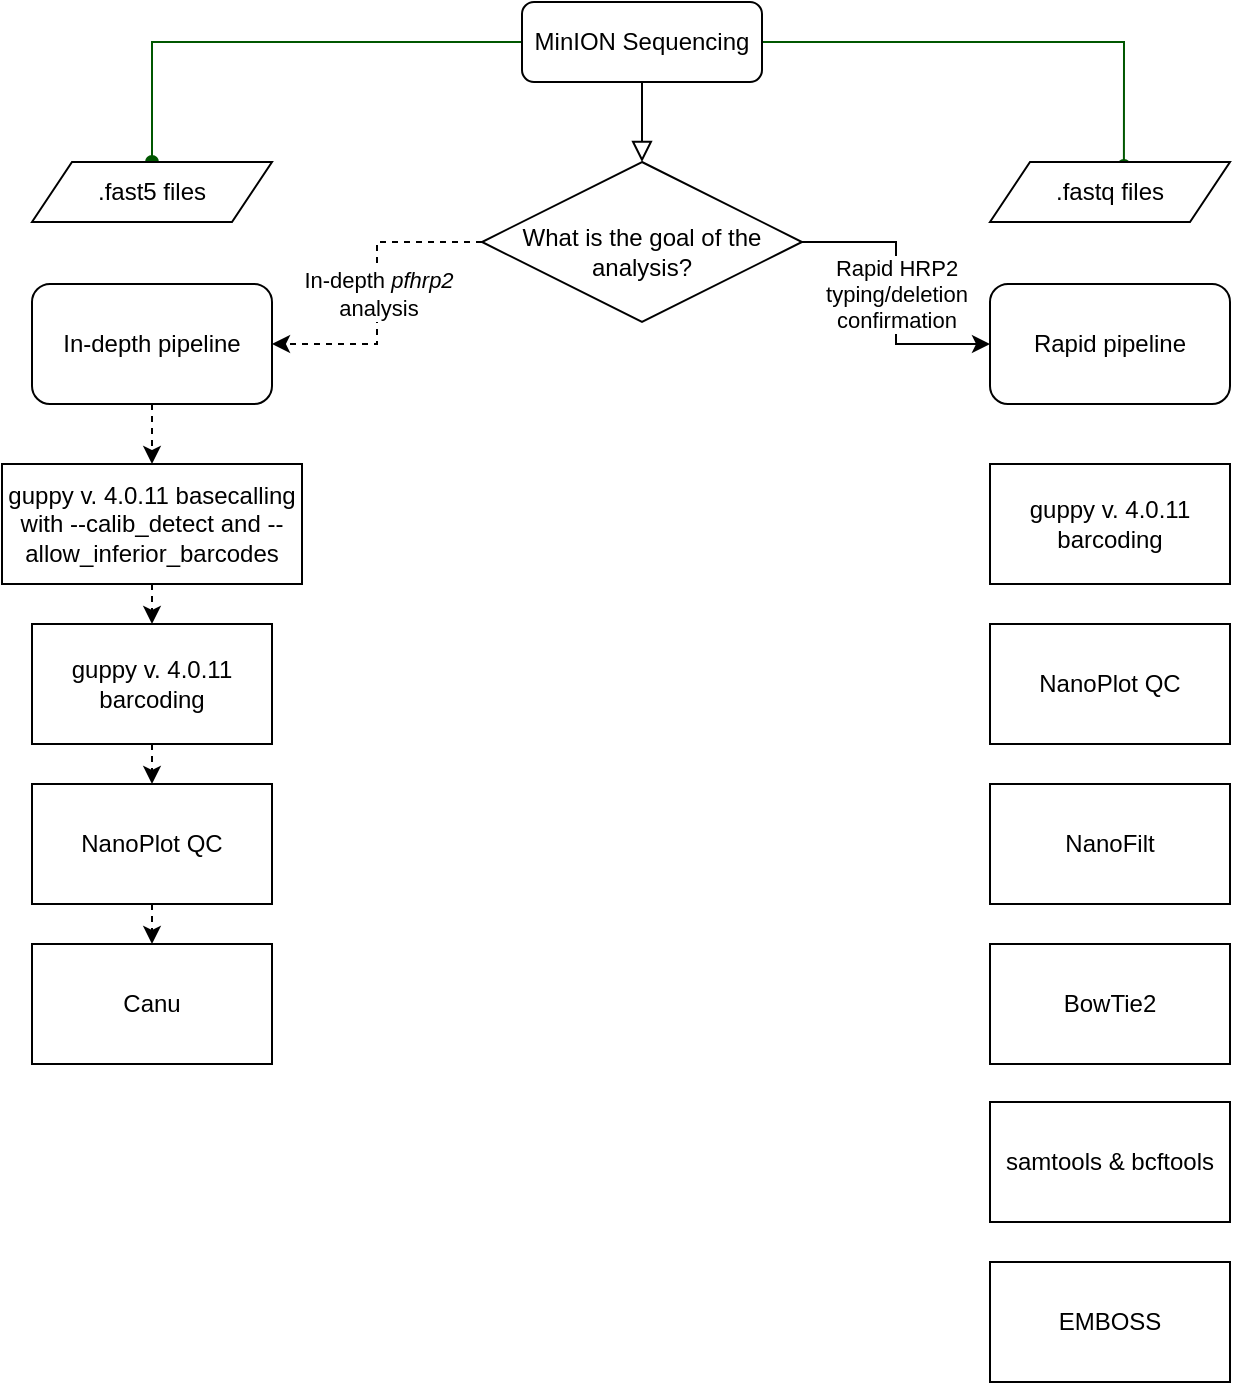 <mxfile version="14.9.6" type="github">
  <diagram id="C5RBs43oDa-KdzZeNtuy" name="Page-1">
    <mxGraphModel dx="833" dy="483" grid="1" gridSize="10" guides="1" tooltips="1" connect="1" arrows="1" fold="1" page="1" pageScale="1" pageWidth="827" pageHeight="1169" math="0" shadow="0">
      <root>
        <mxCell id="WIyWlLk6GJQsqaUBKTNV-0" />
        <mxCell id="WIyWlLk6GJQsqaUBKTNV-1" parent="WIyWlLk6GJQsqaUBKTNV-0" />
        <mxCell id="WIyWlLk6GJQsqaUBKTNV-2" value="" style="rounded=0;html=1;jettySize=auto;orthogonalLoop=1;fontSize=11;endArrow=block;endFill=0;endSize=8;strokeWidth=1;shadow=0;labelBackgroundColor=none;edgeStyle=orthogonalEdgeStyle;" parent="WIyWlLk6GJQsqaUBKTNV-1" source="WIyWlLk6GJQsqaUBKTNV-3" target="WIyWlLk6GJQsqaUBKTNV-6" edge="1">
          <mxGeometry relative="1" as="geometry" />
        </mxCell>
        <mxCell id="XRWhhsPJ1R5QlkFPLVNZ-11" style="edgeStyle=orthogonalEdgeStyle;rounded=0;orthogonalLoop=1;jettySize=auto;html=1;exitX=0;exitY=0.5;exitDx=0;exitDy=0;fillColor=#008a00;strokeColor=#005700;endArrow=oval;endFill=1;" edge="1" parent="WIyWlLk6GJQsqaUBKTNV-1" source="WIyWlLk6GJQsqaUBKTNV-3" target="XRWhhsPJ1R5QlkFPLVNZ-9">
          <mxGeometry relative="1" as="geometry" />
        </mxCell>
        <mxCell id="XRWhhsPJ1R5QlkFPLVNZ-12" style="edgeStyle=orthogonalEdgeStyle;rounded=0;orthogonalLoop=1;jettySize=auto;html=1;exitX=1;exitY=0.5;exitDx=0;exitDy=0;entryX=0.558;entryY=0.067;entryDx=0;entryDy=0;entryPerimeter=0;endArrow=oval;endFill=1;fillColor=#008a00;strokeColor=#005700;" edge="1" parent="WIyWlLk6GJQsqaUBKTNV-1" source="WIyWlLk6GJQsqaUBKTNV-3" target="XRWhhsPJ1R5QlkFPLVNZ-10">
          <mxGeometry relative="1" as="geometry" />
        </mxCell>
        <mxCell id="WIyWlLk6GJQsqaUBKTNV-3" value="MinION Sequencing" style="rounded=1;whiteSpace=wrap;html=1;fontSize=12;glass=0;strokeWidth=1;shadow=0;" parent="WIyWlLk6GJQsqaUBKTNV-1" vertex="1">
          <mxGeometry x="340" y="80" width="120" height="40" as="geometry" />
        </mxCell>
        <mxCell id="XRWhhsPJ1R5QlkFPLVNZ-1" value="&lt;div&gt;In-depth &lt;i&gt;pfhrp2 &lt;br&gt;&lt;/i&gt;&lt;/div&gt;&lt;div&gt;analysis&lt;/div&gt;" style="edgeStyle=orthogonalEdgeStyle;rounded=0;orthogonalLoop=1;jettySize=auto;html=1;exitX=0;exitY=0.5;exitDx=0;exitDy=0;entryX=1;entryY=0.5;entryDx=0;entryDy=0;dashed=1;" edge="1" parent="WIyWlLk6GJQsqaUBKTNV-1" source="WIyWlLk6GJQsqaUBKTNV-6" target="wNX_GusTzfl8zVWIh_gY-5">
          <mxGeometry relative="1" as="geometry" />
        </mxCell>
        <mxCell id="XRWhhsPJ1R5QlkFPLVNZ-2" value="&lt;div&gt;Rapid HRP2 &lt;br&gt;&lt;/div&gt;&lt;div&gt;typing/deletion &lt;br&gt;&lt;/div&gt;&lt;div&gt;confirmation&lt;/div&gt;" style="edgeStyle=orthogonalEdgeStyle;rounded=0;orthogonalLoop=1;jettySize=auto;html=1;exitX=1;exitY=0.5;exitDx=0;exitDy=0;entryX=0;entryY=0.5;entryDx=0;entryDy=0;" edge="1" parent="WIyWlLk6GJQsqaUBKTNV-1" source="WIyWlLk6GJQsqaUBKTNV-6" target="wNX_GusTzfl8zVWIh_gY-4">
          <mxGeometry relative="1" as="geometry" />
        </mxCell>
        <mxCell id="WIyWlLk6GJQsqaUBKTNV-6" value="&lt;div align=&quot;center&quot;&gt;&lt;br&gt;&lt;/div&gt;&lt;div align=&quot;center&quot;&gt;What is the goal of the analysis?&lt;/div&gt;" style="rhombus;whiteSpace=wrap;html=1;shadow=0;fontFamily=Helvetica;fontSize=12;align=center;strokeWidth=1;spacing=6;spacingTop=-4;" parent="WIyWlLk6GJQsqaUBKTNV-1" vertex="1">
          <mxGeometry x="320" y="160" width="160" height="80" as="geometry" />
        </mxCell>
        <mxCell id="wNX_GusTzfl8zVWIh_gY-4" value="Rapid pipeline" style="rounded=1;whiteSpace=wrap;html=1;" parent="WIyWlLk6GJQsqaUBKTNV-1" vertex="1">
          <mxGeometry x="574" y="221" width="120" height="60" as="geometry" />
        </mxCell>
        <mxCell id="XRWhhsPJ1R5QlkFPLVNZ-5" style="edgeStyle=orthogonalEdgeStyle;rounded=0;orthogonalLoop=1;jettySize=auto;html=1;exitX=0.5;exitY=1;exitDx=0;exitDy=0;entryX=0.5;entryY=0;entryDx=0;entryDy=0;dashed=1;" edge="1" parent="WIyWlLk6GJQsqaUBKTNV-1" source="wNX_GusTzfl8zVWIh_gY-5" target="wNX_GusTzfl8zVWIh_gY-7">
          <mxGeometry relative="1" as="geometry" />
        </mxCell>
        <mxCell id="wNX_GusTzfl8zVWIh_gY-5" value="In-depth pipeline" style="rounded=1;whiteSpace=wrap;html=1;" parent="WIyWlLk6GJQsqaUBKTNV-1" vertex="1">
          <mxGeometry x="95" y="221" width="120" height="60" as="geometry" />
        </mxCell>
        <mxCell id="wNX_GusTzfl8zVWIh_gY-6" value="guppy v. 4.0.11 barcoding" style="rounded=0;whiteSpace=wrap;html=1;" parent="WIyWlLk6GJQsqaUBKTNV-1" vertex="1">
          <mxGeometry x="574" y="311" width="120" height="60" as="geometry" />
        </mxCell>
        <mxCell id="XRWhhsPJ1R5QlkFPLVNZ-6" style="edgeStyle=orthogonalEdgeStyle;rounded=0;orthogonalLoop=1;jettySize=auto;html=1;exitX=0.5;exitY=1;exitDx=0;exitDy=0;entryX=0.5;entryY=0;entryDx=0;entryDy=0;dashed=1;" edge="1" parent="WIyWlLk6GJQsqaUBKTNV-1" source="wNX_GusTzfl8zVWIh_gY-7" target="wNX_GusTzfl8zVWIh_gY-8">
          <mxGeometry relative="1" as="geometry" />
        </mxCell>
        <mxCell id="wNX_GusTzfl8zVWIh_gY-7" value="guppy v. 4.0.11 basecalling with --calib_detect and --allow_inferior_barcodes" style="rounded=0;whiteSpace=wrap;html=1;" parent="WIyWlLk6GJQsqaUBKTNV-1" vertex="1">
          <mxGeometry x="80" y="311" width="150" height="60" as="geometry" />
        </mxCell>
        <mxCell id="XRWhhsPJ1R5QlkFPLVNZ-7" style="edgeStyle=orthogonalEdgeStyle;rounded=0;orthogonalLoop=1;jettySize=auto;html=1;exitX=0.5;exitY=1;exitDx=0;exitDy=0;entryX=0.5;entryY=0;entryDx=0;entryDy=0;dashed=1;" edge="1" parent="WIyWlLk6GJQsqaUBKTNV-1" source="wNX_GusTzfl8zVWIh_gY-8" target="wNX_GusTzfl8zVWIh_gY-9">
          <mxGeometry relative="1" as="geometry" />
        </mxCell>
        <mxCell id="wNX_GusTzfl8zVWIh_gY-8" value="guppy v. 4.0.11 barcoding" style="rounded=0;whiteSpace=wrap;html=1;" parent="WIyWlLk6GJQsqaUBKTNV-1" vertex="1">
          <mxGeometry x="95" y="391" width="120" height="60" as="geometry" />
        </mxCell>
        <mxCell id="XRWhhsPJ1R5QlkFPLVNZ-8" style="edgeStyle=orthogonalEdgeStyle;rounded=0;orthogonalLoop=1;jettySize=auto;html=1;exitX=0.5;exitY=1;exitDx=0;exitDy=0;entryX=0.5;entryY=0;entryDx=0;entryDy=0;dashed=1;" edge="1" parent="WIyWlLk6GJQsqaUBKTNV-1" source="wNX_GusTzfl8zVWIh_gY-9" target="XRWhhsPJ1R5QlkFPLVNZ-0">
          <mxGeometry relative="1" as="geometry" />
        </mxCell>
        <mxCell id="wNX_GusTzfl8zVWIh_gY-9" value="NanoPlot QC" style="rounded=0;whiteSpace=wrap;html=1;" parent="WIyWlLk6GJQsqaUBKTNV-1" vertex="1">
          <mxGeometry x="95" y="471" width="120" height="60" as="geometry" />
        </mxCell>
        <mxCell id="wNX_GusTzfl8zVWIh_gY-10" value="NanoPlot QC" style="rounded=0;whiteSpace=wrap;html=1;" parent="WIyWlLk6GJQsqaUBKTNV-1" vertex="1">
          <mxGeometry x="574" y="391" width="120" height="60" as="geometry" />
        </mxCell>
        <mxCell id="wNX_GusTzfl8zVWIh_gY-11" value="NanoFilt" style="rounded=0;whiteSpace=wrap;html=1;" parent="WIyWlLk6GJQsqaUBKTNV-1" vertex="1">
          <mxGeometry x="574" y="471" width="120" height="60" as="geometry" />
        </mxCell>
        <mxCell id="wNX_GusTzfl8zVWIh_gY-12" value="BowTie2" style="rounded=0;whiteSpace=wrap;html=1;" parent="WIyWlLk6GJQsqaUBKTNV-1" vertex="1">
          <mxGeometry x="574" y="551" width="120" height="60" as="geometry" />
        </mxCell>
        <mxCell id="XRWhhsPJ1R5QlkFPLVNZ-0" value="Canu" style="rounded=0;whiteSpace=wrap;html=1;" vertex="1" parent="WIyWlLk6GJQsqaUBKTNV-1">
          <mxGeometry x="95" y="551" width="120" height="60" as="geometry" />
        </mxCell>
        <mxCell id="XRWhhsPJ1R5QlkFPLVNZ-3" value="samtools &amp;amp; bcftools" style="rounded=0;whiteSpace=wrap;html=1;" vertex="1" parent="WIyWlLk6GJQsqaUBKTNV-1">
          <mxGeometry x="574" y="630" width="120" height="60" as="geometry" />
        </mxCell>
        <mxCell id="XRWhhsPJ1R5QlkFPLVNZ-4" value="EMBOSS" style="rounded=0;whiteSpace=wrap;html=1;" vertex="1" parent="WIyWlLk6GJQsqaUBKTNV-1">
          <mxGeometry x="574" y="710" width="120" height="60" as="geometry" />
        </mxCell>
        <mxCell id="XRWhhsPJ1R5QlkFPLVNZ-9" value=".fast5 files" style="shape=parallelogram;perimeter=parallelogramPerimeter;whiteSpace=wrap;html=1;fixedSize=1;" vertex="1" parent="WIyWlLk6GJQsqaUBKTNV-1">
          <mxGeometry x="95" y="160" width="120" height="30" as="geometry" />
        </mxCell>
        <mxCell id="XRWhhsPJ1R5QlkFPLVNZ-10" value=".fastq files" style="shape=parallelogram;perimeter=parallelogramPerimeter;whiteSpace=wrap;html=1;fixedSize=1;" vertex="1" parent="WIyWlLk6GJQsqaUBKTNV-1">
          <mxGeometry x="574" y="160" width="120" height="30" as="geometry" />
        </mxCell>
      </root>
    </mxGraphModel>
  </diagram>
</mxfile>
